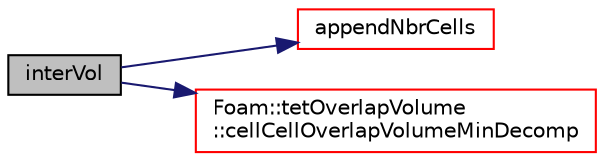 digraph "interVol"
{
  bgcolor="transparent";
  edge [fontname="Helvetica",fontsize="10",labelfontname="Helvetica",labelfontsize="10"];
  node [fontname="Helvetica",fontsize="10",shape=record];
  rankdir="LR";
  Node1 [label="interVol",height=0.2,width=0.4,color="black", fillcolor="grey75", style="filled", fontcolor="black"];
  Node1 -> Node2 [color="midnightblue",fontsize="10",style="solid",fontname="Helvetica"];
  Node2 [label="appendNbrCells",height=0.2,width=0.4,color="red",URL="$a01477.html#a928e3448b5264555e1c92c9f7709967a",tooltip="Append target cell neihgbour cells to cellIDs list. "];
  Node1 -> Node3 [color="midnightblue",fontsize="10",style="solid",fontname="Helvetica"];
  Node3 [label="Foam::tetOverlapVolume\l::cellCellOverlapVolumeMinDecomp",height=0.2,width=0.4,color="red",URL="$a02573.html#ac07b93de89840367af8c4144a41b064d",tooltip="Calculates the overlap volume. "];
}
